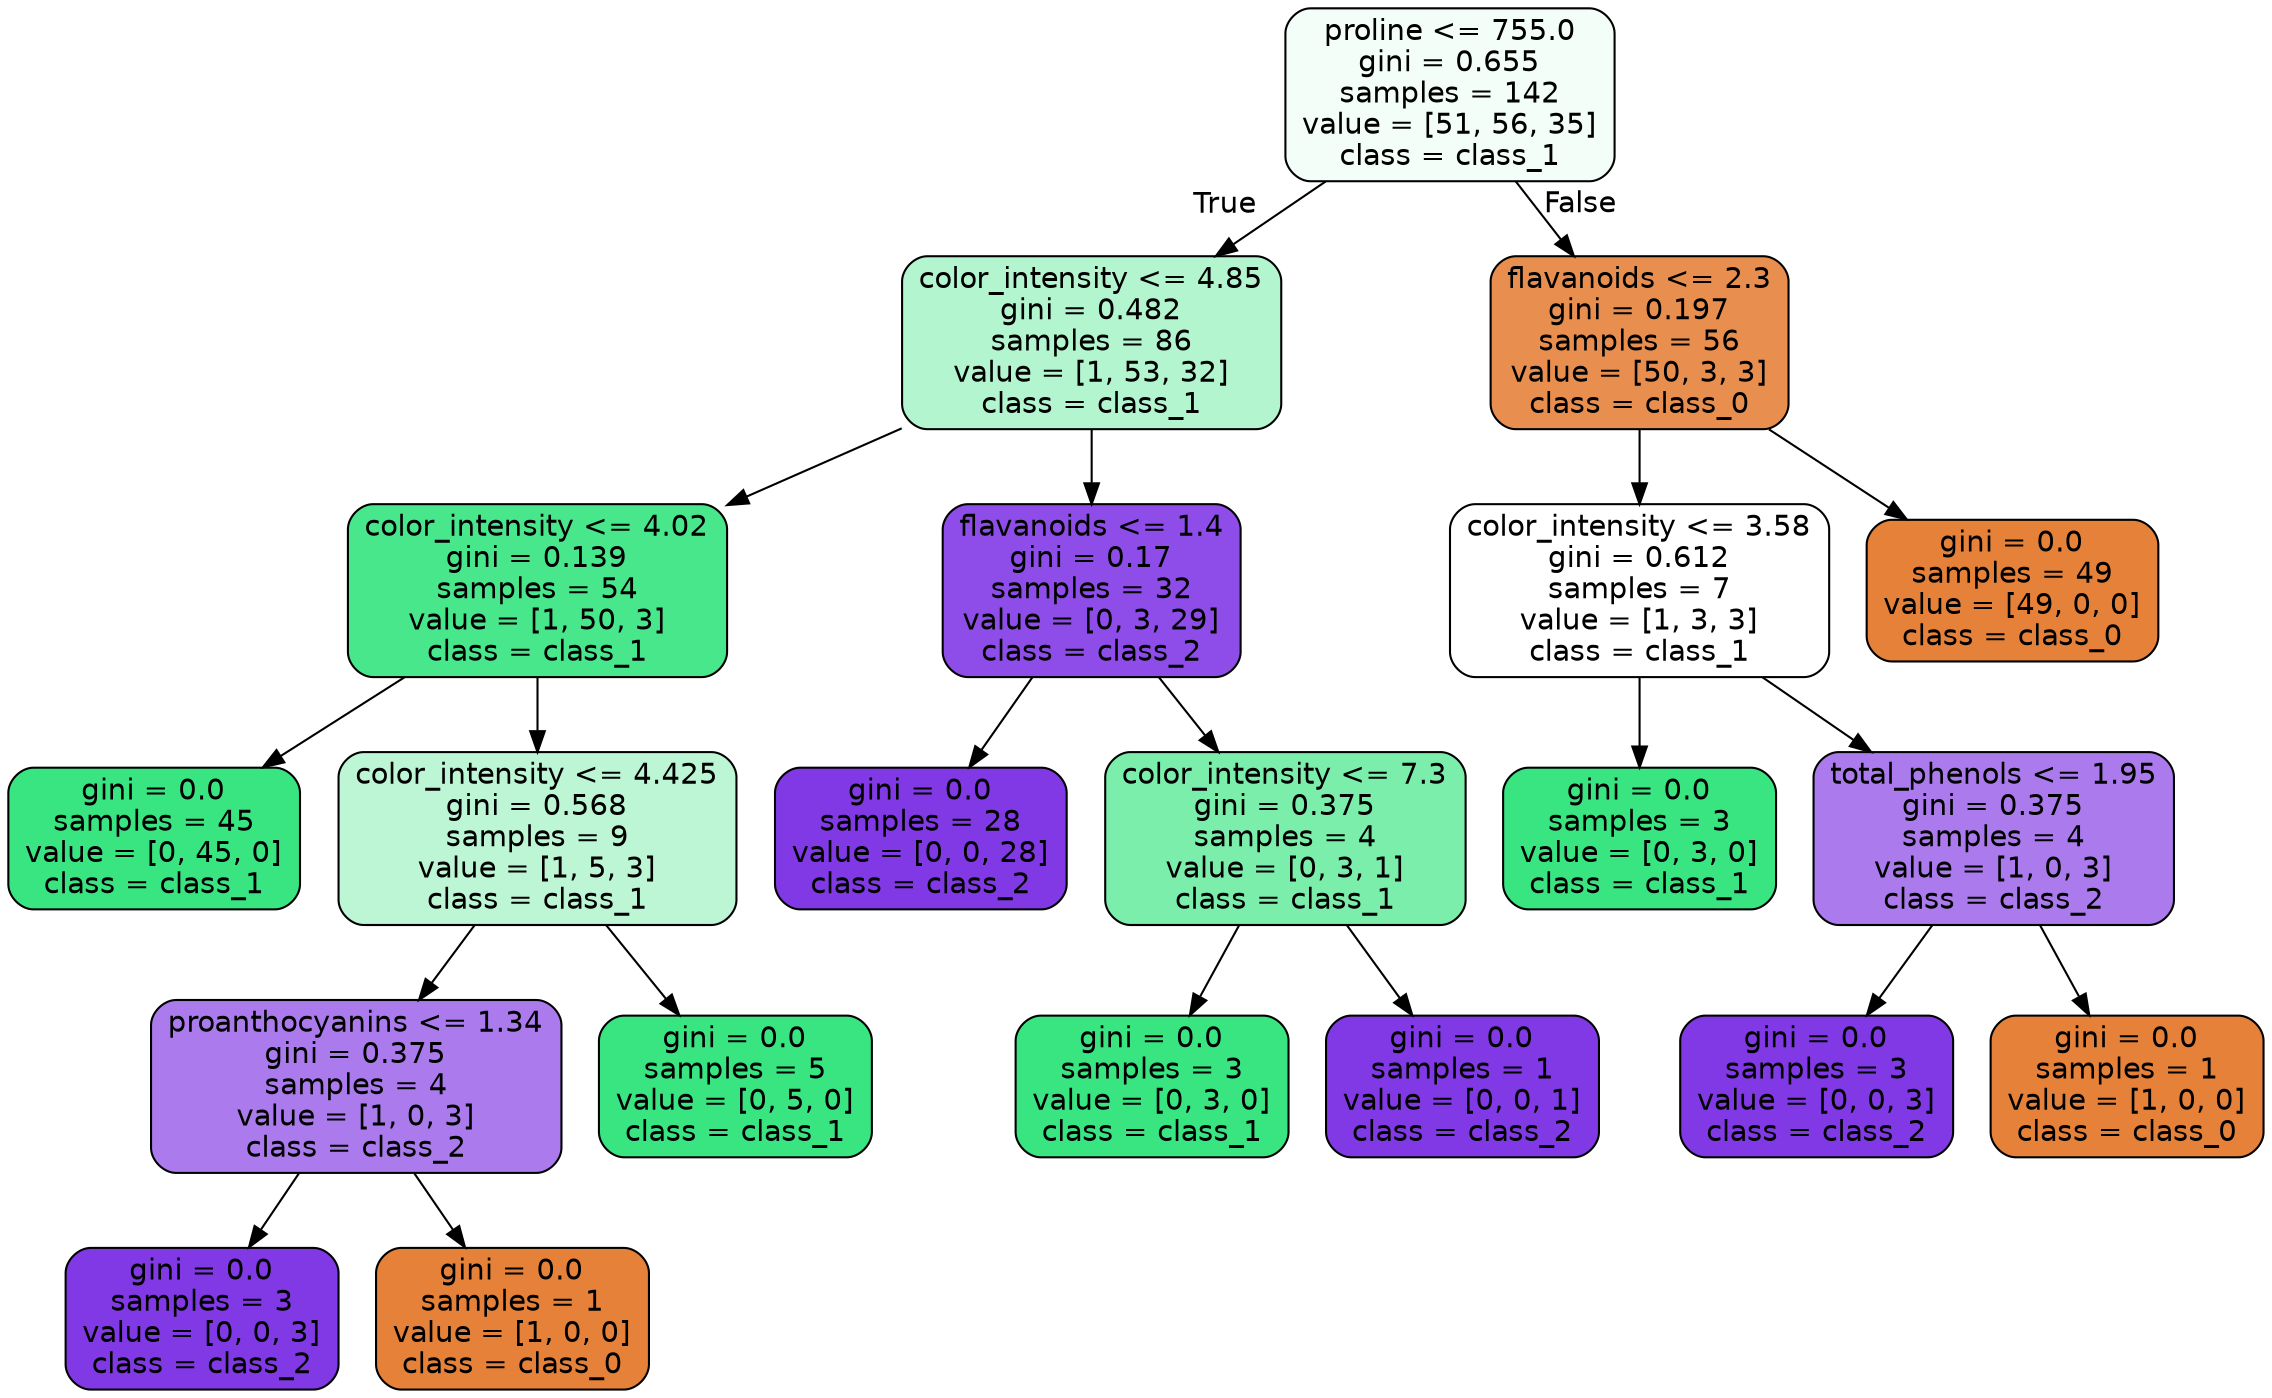 digraph Tree {
node [shape=box, style="filled, rounded", color="black", fontname=helvetica] ;
edge [fontname=helvetica] ;
0 [label="proline <= 755.0\ngini = 0.655\nsamples = 142\nvalue = [51, 56, 35]\nclass = class_1", fillcolor="#f4fef8"] ;
1 [label="color_intensity <= 4.85\ngini = 0.482\nsamples = 86\nvalue = [1, 53, 32]\nclass = class_1", fillcolor="#b2f5ce"] ;
0 -> 1 [labeldistance=2.5, labelangle=45, headlabel="True"] ;
2 [label="color_intensity <= 4.02\ngini = 0.139\nsamples = 54\nvalue = [1, 50, 3]\nclass = class_1", fillcolor="#49e78b"] ;
1 -> 2 ;
3 [label="gini = 0.0\nsamples = 45\nvalue = [0, 45, 0]\nclass = class_1", fillcolor="#39e581"] ;
2 -> 3 ;
4 [label="color_intensity <= 4.425\ngini = 0.568\nsamples = 9\nvalue = [1, 5, 3]\nclass = class_1", fillcolor="#bdf6d5"] ;
2 -> 4 ;
5 [label="proanthocyanins <= 1.34\ngini = 0.375\nsamples = 4\nvalue = [1, 0, 3]\nclass = class_2", fillcolor="#ab7bee"] ;
4 -> 5 ;
6 [label="gini = 0.0\nsamples = 3\nvalue = [0, 0, 3]\nclass = class_2", fillcolor="#8139e5"] ;
5 -> 6 ;
7 [label="gini = 0.0\nsamples = 1\nvalue = [1, 0, 0]\nclass = class_0", fillcolor="#e58139"] ;
5 -> 7 ;
8 [label="gini = 0.0\nsamples = 5\nvalue = [0, 5, 0]\nclass = class_1", fillcolor="#39e581"] ;
4 -> 8 ;
9 [label="flavanoids <= 1.4\ngini = 0.17\nsamples = 32\nvalue = [0, 3, 29]\nclass = class_2", fillcolor="#8e4de8"] ;
1 -> 9 ;
10 [label="gini = 0.0\nsamples = 28\nvalue = [0, 0, 28]\nclass = class_2", fillcolor="#8139e5"] ;
9 -> 10 ;
11 [label="color_intensity <= 7.3\ngini = 0.375\nsamples = 4\nvalue = [0, 3, 1]\nclass = class_1", fillcolor="#7beeab"] ;
9 -> 11 ;
12 [label="gini = 0.0\nsamples = 3\nvalue = [0, 3, 0]\nclass = class_1", fillcolor="#39e581"] ;
11 -> 12 ;
13 [label="gini = 0.0\nsamples = 1\nvalue = [0, 0, 1]\nclass = class_2", fillcolor="#8139e5"] ;
11 -> 13 ;
14 [label="flavanoids <= 2.3\ngini = 0.197\nsamples = 56\nvalue = [50, 3, 3]\nclass = class_0", fillcolor="#e88f4f"] ;
0 -> 14 [labeldistance=2.5, labelangle=-45, headlabel="False"] ;
15 [label="color_intensity <= 3.58\ngini = 0.612\nsamples = 7\nvalue = [1, 3, 3]\nclass = class_1", fillcolor="#ffffff"] ;
14 -> 15 ;
16 [label="gini = 0.0\nsamples = 3\nvalue = [0, 3, 0]\nclass = class_1", fillcolor="#39e581"] ;
15 -> 16 ;
17 [label="total_phenols <= 1.95\ngini = 0.375\nsamples = 4\nvalue = [1, 0, 3]\nclass = class_2", fillcolor="#ab7bee"] ;
15 -> 17 ;
18 [label="gini = 0.0\nsamples = 3\nvalue = [0, 0, 3]\nclass = class_2", fillcolor="#8139e5"] ;
17 -> 18 ;
19 [label="gini = 0.0\nsamples = 1\nvalue = [1, 0, 0]\nclass = class_0", fillcolor="#e58139"] ;
17 -> 19 ;
20 [label="gini = 0.0\nsamples = 49\nvalue = [49, 0, 0]\nclass = class_0", fillcolor="#e58139"] ;
14 -> 20 ;
}